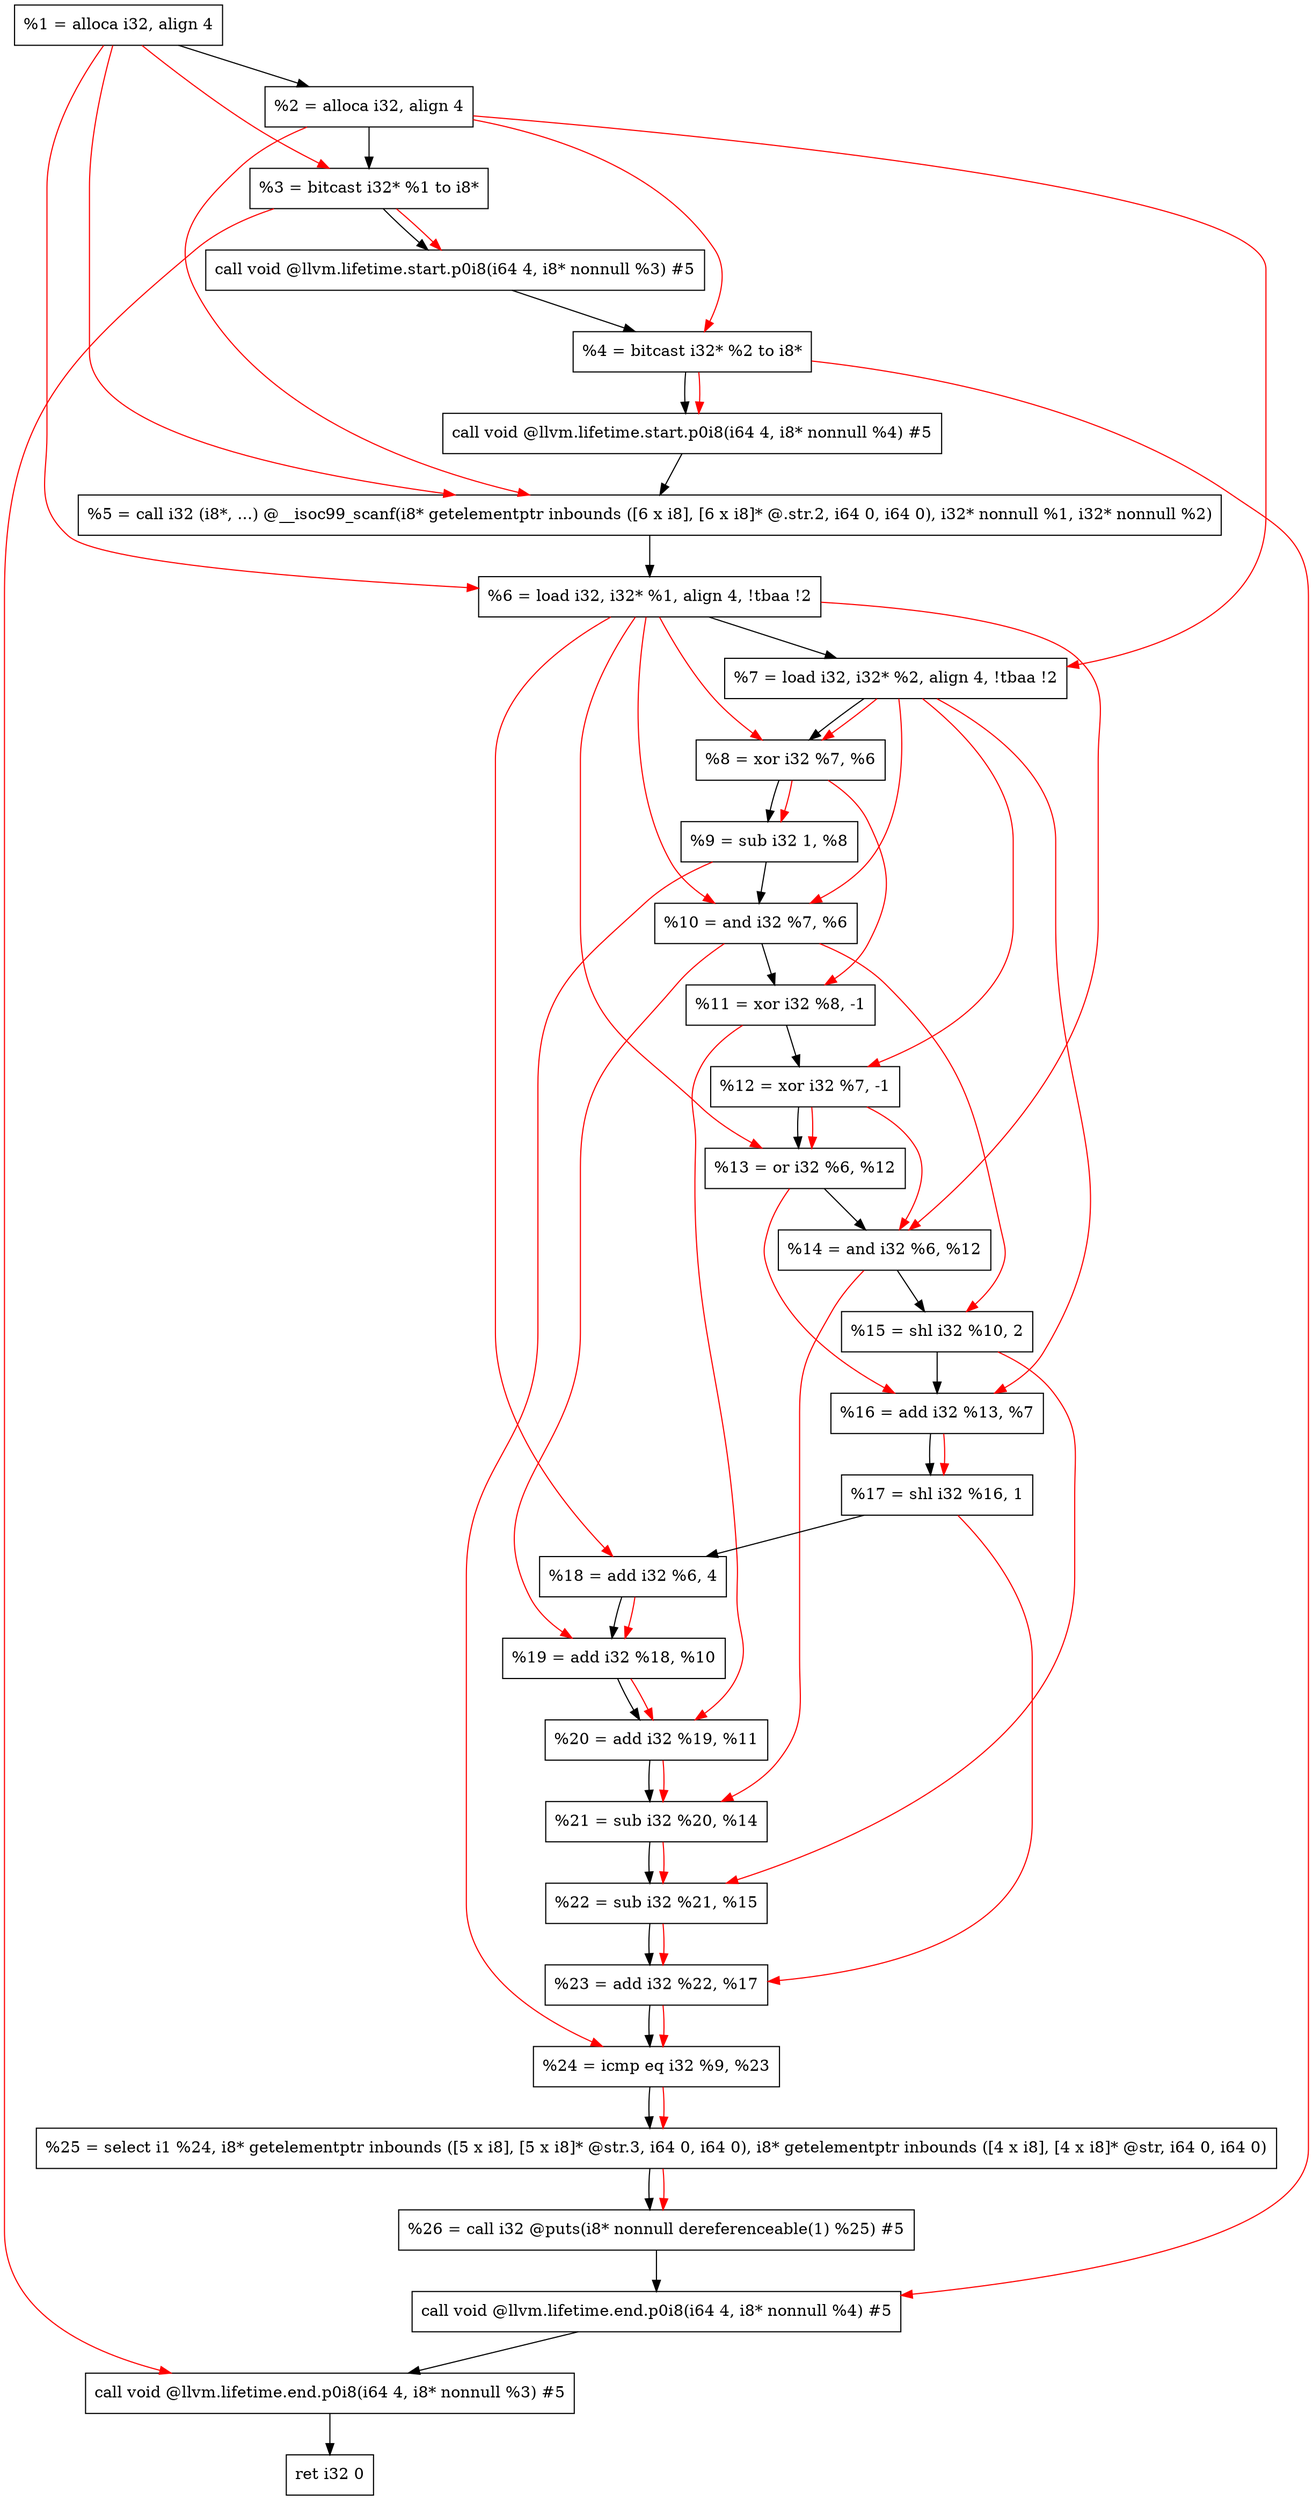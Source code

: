 digraph "DFG for'main' function" {
	Node0x240a898[shape=record, label="  %1 = alloca i32, align 4"];
	Node0x240a918[shape=record, label="  %2 = alloca i32, align 4"];
	Node0x240a9a8[shape=record, label="  %3 = bitcast i32* %1 to i8*"];
	Node0x240ae08[shape=record, label="  call void @llvm.lifetime.start.p0i8(i64 4, i8* nonnull %3) #5"];
	Node0x240aee8[shape=record, label="  %4 = bitcast i32* %2 to i8*"];
	Node0x240b008[shape=record, label="  call void @llvm.lifetime.start.p0i8(i64 4, i8* nonnull %4) #5"];
	Node0x240b240[shape=record, label="  %5 = call i32 (i8*, ...) @__isoc99_scanf(i8* getelementptr inbounds ([6 x i8], [6 x i8]* @.str.2, i64 0, i64 0), i32* nonnull %1, i32* nonnull %2)"];
	Node0x240b2f8[shape=record, label="  %6 = load i32, i32* %1, align 4, !tbaa !2"];
	Node0x240c268[shape=record, label="  %7 = load i32, i32* %2, align 4, !tbaa !2"];
	Node0x240c8f0[shape=record, label="  %8 = xor i32 %7, %6"];
	Node0x240c960[shape=record, label="  %9 = sub i32 1, %8"];
	Node0x240c9d0[shape=record, label="  %10 = and i32 %7, %6"];
	Node0x240ca40[shape=record, label="  %11 = xor i32 %8, -1"];
	Node0x240cab0[shape=record, label="  %12 = xor i32 %7, -1"];
	Node0x240cb20[shape=record, label="  %13 = or i32 %6, %12"];
	Node0x240cb90[shape=record, label="  %14 = and i32 %6, %12"];
	Node0x240cc00[shape=record, label="  %15 = shl i32 %10, 2"];
	Node0x240cc70[shape=record, label="  %16 = add i32 %13, %7"];
	Node0x240cce0[shape=record, label="  %17 = shl i32 %16, 1"];
	Node0x240cd50[shape=record, label="  %18 = add i32 %6, 4"];
	Node0x240cdc0[shape=record, label="  %19 = add i32 %18, %10"];
	Node0x240ce30[shape=record, label="  %20 = add i32 %19, %11"];
	Node0x240cea0[shape=record, label="  %21 = sub i32 %20, %14"];
	Node0x240cf10[shape=record, label="  %22 = sub i32 %21, %15"];
	Node0x240cf80[shape=record, label="  %23 = add i32 %22, %17"];
	Node0x240cff0[shape=record, label="  %24 = icmp eq i32 %9, %23"];
	Node0x23ab9d8[shape=record, label="  %25 = select i1 %24, i8* getelementptr inbounds ([5 x i8], [5 x i8]* @str.3, i64 0, i64 0), i8* getelementptr inbounds ([4 x i8], [4 x i8]* @str, i64 0, i64 0)"];
	Node0x240d080[shape=record, label="  %26 = call i32 @puts(i8* nonnull dereferenceable(1) %25) #5"];
	Node0x240d2d8[shape=record, label="  call void @llvm.lifetime.end.p0i8(i64 4, i8* nonnull %4) #5"];
	Node0x240d438[shape=record, label="  call void @llvm.lifetime.end.p0i8(i64 4, i8* nonnull %3) #5"];
	Node0x240d4f8[shape=record, label="  ret i32 0"];
	Node0x240a898 -> Node0x240a918;
	Node0x240a918 -> Node0x240a9a8;
	Node0x240a9a8 -> Node0x240ae08;
	Node0x240ae08 -> Node0x240aee8;
	Node0x240aee8 -> Node0x240b008;
	Node0x240b008 -> Node0x240b240;
	Node0x240b240 -> Node0x240b2f8;
	Node0x240b2f8 -> Node0x240c268;
	Node0x240c268 -> Node0x240c8f0;
	Node0x240c8f0 -> Node0x240c960;
	Node0x240c960 -> Node0x240c9d0;
	Node0x240c9d0 -> Node0x240ca40;
	Node0x240ca40 -> Node0x240cab0;
	Node0x240cab0 -> Node0x240cb20;
	Node0x240cb20 -> Node0x240cb90;
	Node0x240cb90 -> Node0x240cc00;
	Node0x240cc00 -> Node0x240cc70;
	Node0x240cc70 -> Node0x240cce0;
	Node0x240cce0 -> Node0x240cd50;
	Node0x240cd50 -> Node0x240cdc0;
	Node0x240cdc0 -> Node0x240ce30;
	Node0x240ce30 -> Node0x240cea0;
	Node0x240cea0 -> Node0x240cf10;
	Node0x240cf10 -> Node0x240cf80;
	Node0x240cf80 -> Node0x240cff0;
	Node0x240cff0 -> Node0x23ab9d8;
	Node0x23ab9d8 -> Node0x240d080;
	Node0x240d080 -> Node0x240d2d8;
	Node0x240d2d8 -> Node0x240d438;
	Node0x240d438 -> Node0x240d4f8;
edge [color=red]
	Node0x240a898 -> Node0x240a9a8;
	Node0x240a9a8 -> Node0x240ae08;
	Node0x240a918 -> Node0x240aee8;
	Node0x240aee8 -> Node0x240b008;
	Node0x240a898 -> Node0x240b240;
	Node0x240a918 -> Node0x240b240;
	Node0x240a898 -> Node0x240b2f8;
	Node0x240a918 -> Node0x240c268;
	Node0x240c268 -> Node0x240c8f0;
	Node0x240b2f8 -> Node0x240c8f0;
	Node0x240c8f0 -> Node0x240c960;
	Node0x240c268 -> Node0x240c9d0;
	Node0x240b2f8 -> Node0x240c9d0;
	Node0x240c8f0 -> Node0x240ca40;
	Node0x240c268 -> Node0x240cab0;
	Node0x240b2f8 -> Node0x240cb20;
	Node0x240cab0 -> Node0x240cb20;
	Node0x240b2f8 -> Node0x240cb90;
	Node0x240cab0 -> Node0x240cb90;
	Node0x240c9d0 -> Node0x240cc00;
	Node0x240cb20 -> Node0x240cc70;
	Node0x240c268 -> Node0x240cc70;
	Node0x240cc70 -> Node0x240cce0;
	Node0x240b2f8 -> Node0x240cd50;
	Node0x240cd50 -> Node0x240cdc0;
	Node0x240c9d0 -> Node0x240cdc0;
	Node0x240cdc0 -> Node0x240ce30;
	Node0x240ca40 -> Node0x240ce30;
	Node0x240ce30 -> Node0x240cea0;
	Node0x240cb90 -> Node0x240cea0;
	Node0x240cea0 -> Node0x240cf10;
	Node0x240cc00 -> Node0x240cf10;
	Node0x240cf10 -> Node0x240cf80;
	Node0x240cce0 -> Node0x240cf80;
	Node0x240c960 -> Node0x240cff0;
	Node0x240cf80 -> Node0x240cff0;
	Node0x240cff0 -> Node0x23ab9d8;
	Node0x23ab9d8 -> Node0x240d080;
	Node0x240aee8 -> Node0x240d2d8;
	Node0x240a9a8 -> Node0x240d438;
}
